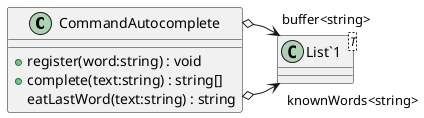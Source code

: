 @startuml
class CommandAutocomplete {
    + register(word:string) : void
    + complete(text:string) : string[]
    eatLastWord(text:string) : string
}
class "List`1"<T> {
}
CommandAutocomplete o-> "knownWords<string>" "List`1"
CommandAutocomplete o-> "buffer<string>" "List`1"
@enduml
